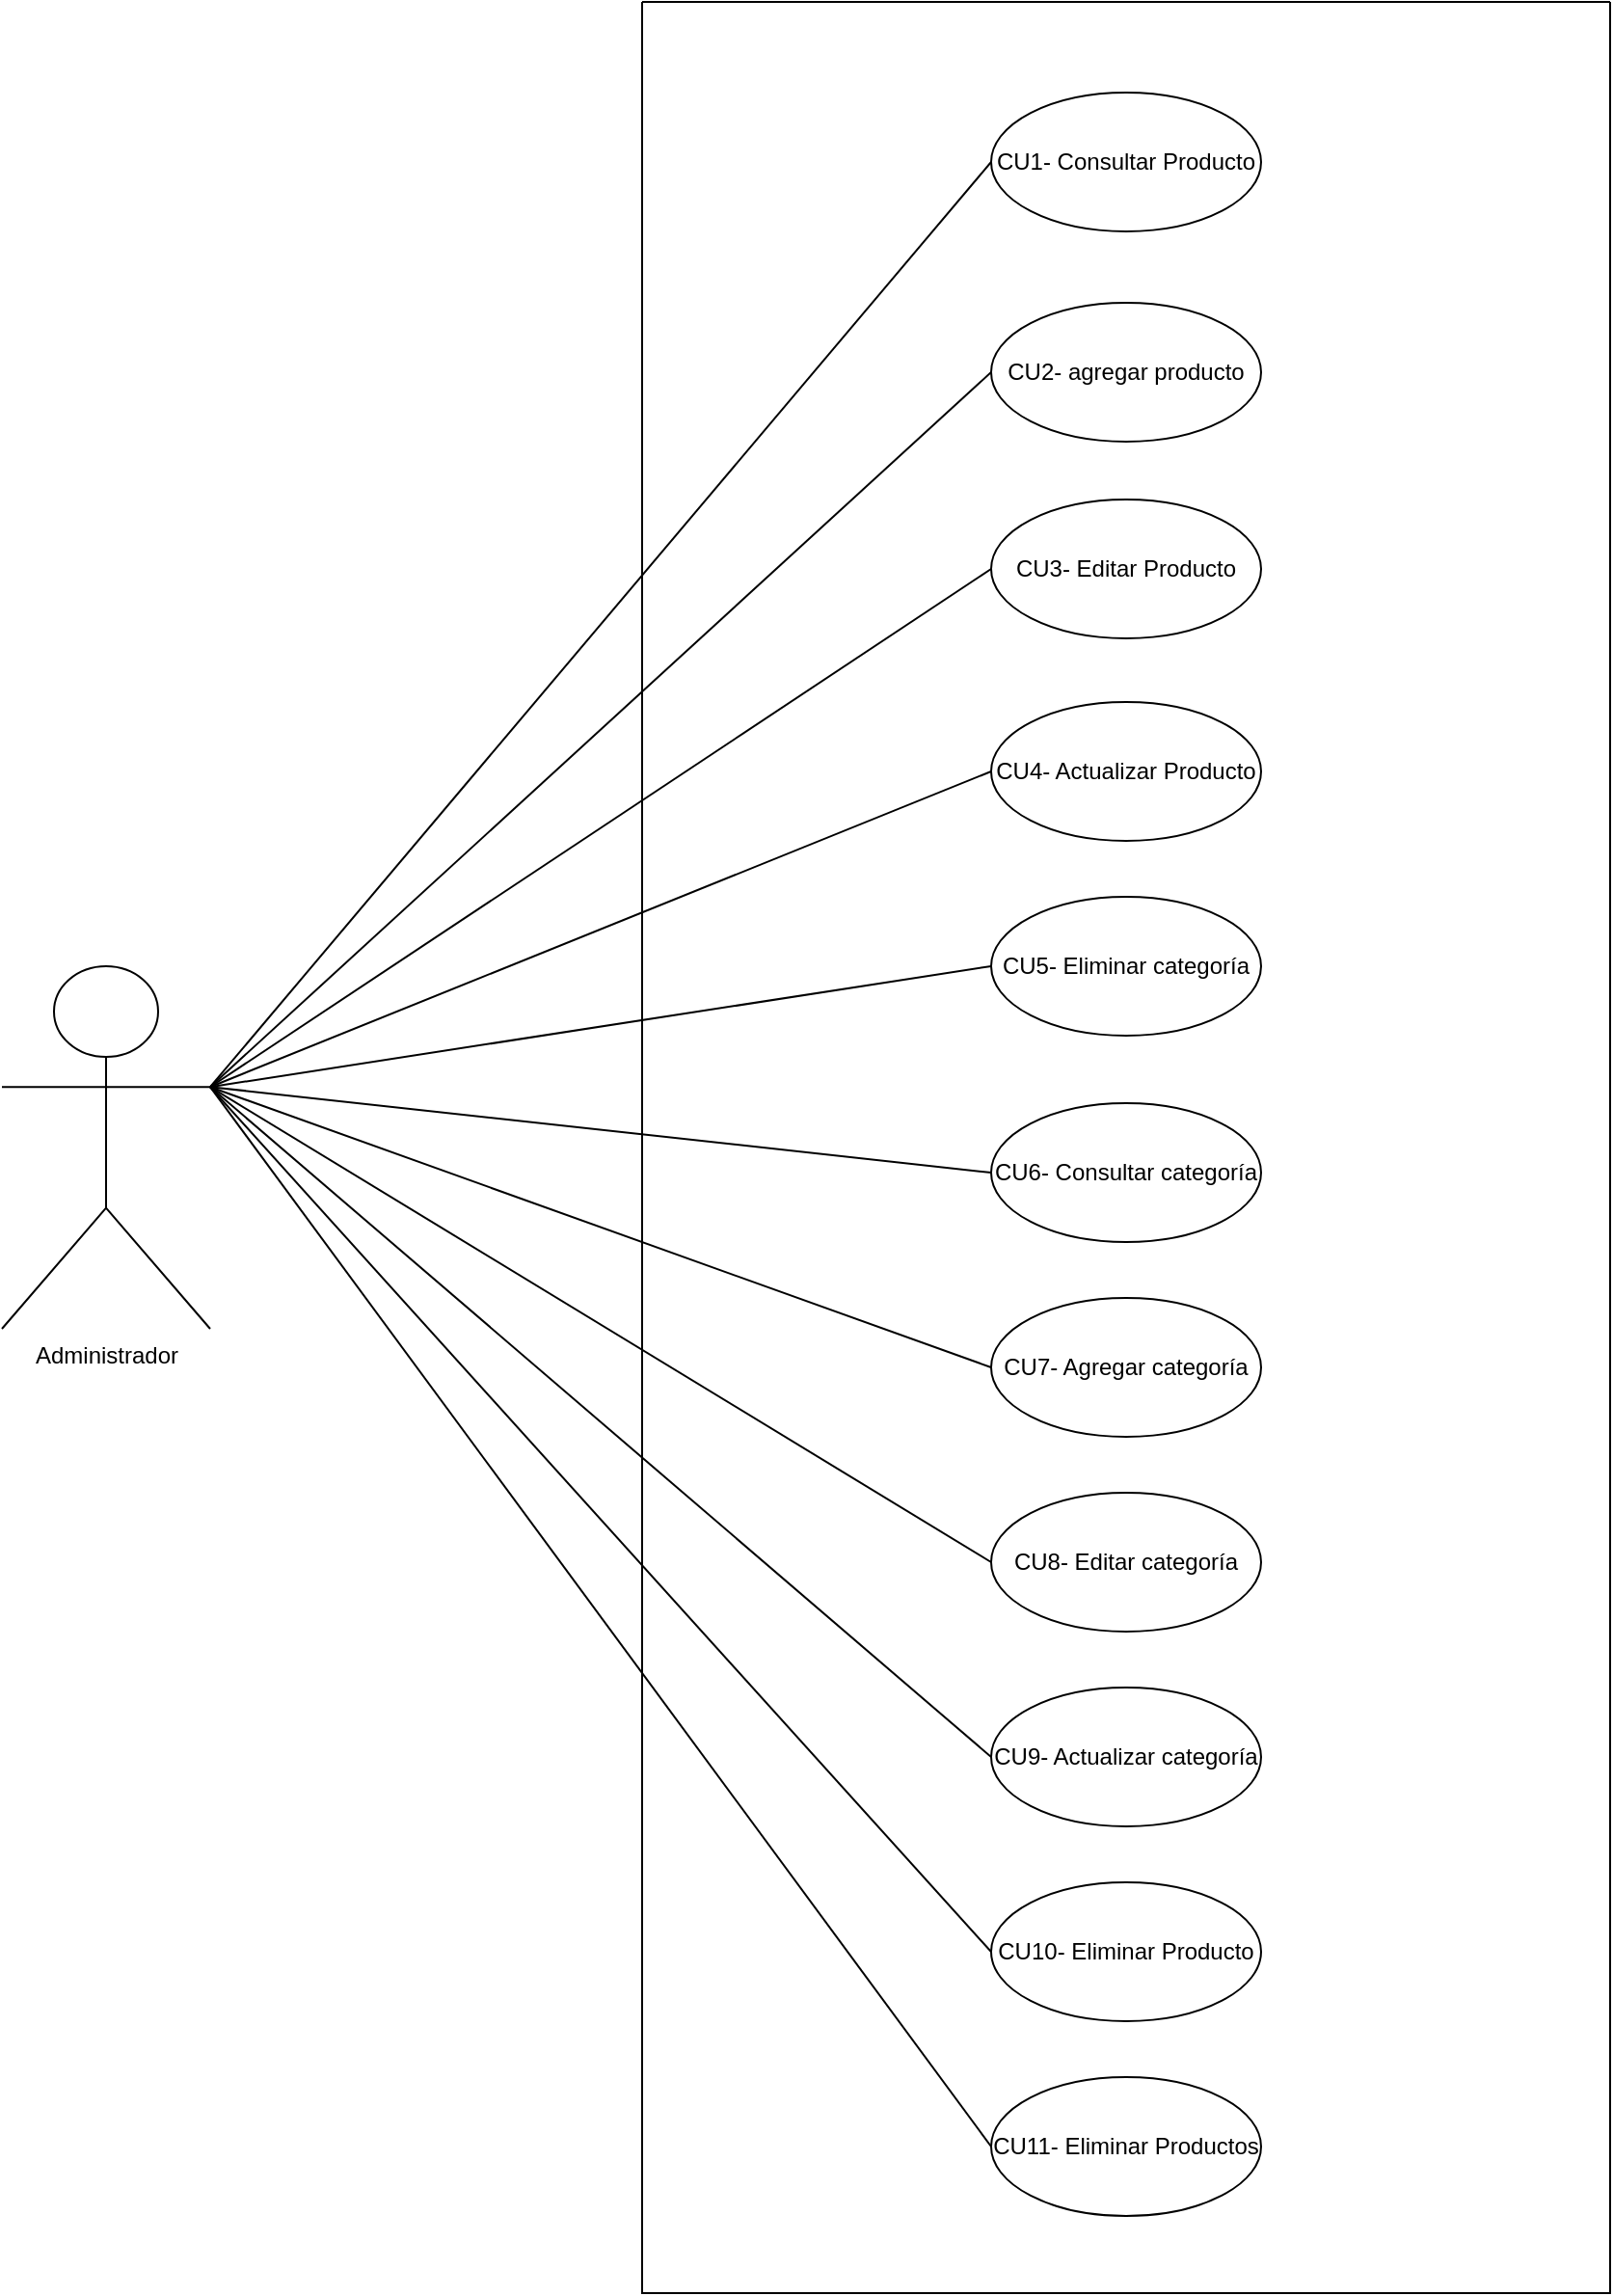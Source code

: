 <mxfile version="26.0.11">
  <diagram name="Page-1" id="4RlkfcnR_PqCe1OXfHh5">
    <mxGraphModel dx="4513" dy="2453" grid="0" gridSize="10" guides="1" tooltips="1" connect="1" arrows="1" fold="1" page="0" pageScale="1" pageWidth="850" pageHeight="1100" math="0" shadow="0">
      <root>
        <mxCell id="0" />
        <mxCell id="1" parent="0" />
        <mxCell id="pD33aW6TEO5DDyHH2hGa-1" value="Administrador&lt;div&gt;&lt;br&gt;&lt;/div&gt;" style="shape=umlActor;verticalLabelPosition=bottom;verticalAlign=top;html=1;outlineConnect=0;" vertex="1" parent="1">
          <mxGeometry x="-479" y="157" width="108" height="188" as="geometry" />
        </mxCell>
        <mxCell id="pD33aW6TEO5DDyHH2hGa-2" value="" style="swimlane;startSize=0;" vertex="1" parent="1">
          <mxGeometry x="-147" y="-343" width="502" height="1188" as="geometry" />
        </mxCell>
        <mxCell id="pD33aW6TEO5DDyHH2hGa-4" value="CU1- Consultar Producto" style="ellipse;whiteSpace=wrap;html=1;" vertex="1" parent="pD33aW6TEO5DDyHH2hGa-2">
          <mxGeometry x="181" y="47" width="140" height="72" as="geometry" />
        </mxCell>
        <mxCell id="pD33aW6TEO5DDyHH2hGa-7" value="CU2- agregar producto" style="ellipse;whiteSpace=wrap;html=1;" vertex="1" parent="pD33aW6TEO5DDyHH2hGa-2">
          <mxGeometry x="181" y="156" width="140" height="72" as="geometry" />
        </mxCell>
        <mxCell id="pD33aW6TEO5DDyHH2hGa-8" value="CU3- Editar Producto" style="ellipse;whiteSpace=wrap;html=1;" vertex="1" parent="pD33aW6TEO5DDyHH2hGa-2">
          <mxGeometry x="181" y="258" width="140" height="72" as="geometry" />
        </mxCell>
        <mxCell id="pD33aW6TEO5DDyHH2hGa-9" value="CU4- Actualizar Producto" style="ellipse;whiteSpace=wrap;html=1;" vertex="1" parent="pD33aW6TEO5DDyHH2hGa-2">
          <mxGeometry x="181" y="363" width="140" height="72" as="geometry" />
        </mxCell>
        <mxCell id="pD33aW6TEO5DDyHH2hGa-10" value="CU10- Eliminar Producto" style="ellipse;whiteSpace=wrap;html=1;" vertex="1" parent="pD33aW6TEO5DDyHH2hGa-2">
          <mxGeometry x="181" y="975" width="140" height="72" as="geometry" />
        </mxCell>
        <mxCell id="pD33aW6TEO5DDyHH2hGa-11" value="CU11- Eliminar Productos&lt;span style=&quot;color: rgba(0, 0, 0, 0); font-family: monospace; font-size: 0px; text-align: start; text-wrap-mode: nowrap;&quot;&gt;%3CmxGraphModel%3E%3Croot%3E%3CmxCell%20id%3D%220%22%2F%3E%3CmxCell%20id%3D%221%22%20parent%3D%220%22%2F%3E%3CmxCell%20id%3D%222%22%20value%3D%22CU4-%20Eliminar%20Producto%22%20style%3D%22ellipse%3BwhiteSpace%3Dwrap%3Bhtml%3D1%3B%22%20vertex%3D%221%22%20parent%3D%221%22%3E%3CmxGeometry%20x%3D%22-96%22%20y%3D%22446%22%20width%3D%22140%22%20height%3D%2272%22%20as%3D%22geometry%22%2F%3E%3C%2FmxCell%3E%3C%2Froot%3E%3C%2FmxGraphModel%3E&lt;/span&gt;" style="ellipse;whiteSpace=wrap;html=1;" vertex="1" parent="pD33aW6TEO5DDyHH2hGa-2">
          <mxGeometry x="181" y="1076" width="140" height="72" as="geometry" />
        </mxCell>
        <mxCell id="pD33aW6TEO5DDyHH2hGa-12" value="CU6- Consultar categoría&lt;span style=&quot;color: rgba(0, 0, 0, 0); font-family: monospace; font-size: 0px; text-align: start; text-wrap-mode: nowrap;&quot;&gt;%3CmxGraphModel%3E%3Croot%3E%3CmxCell%20id%3D%220%22%2F%3E%3CmxCell%20id%3D%221%22%20parent%3D%220%22%2F%3E%3CmxCell%20id%3D%222%22%20value%3D%22CU4-%20Eliminar%20Producto%22%20style%3D%22ellipse%3BwhiteSpace%3Dwrap%3Bhtml%3D1%3B%22%20vertex%3D%221%22%20parent%3D%221%22%3E%3CmxGeometry%20x%3D%22-96%22%20y%3D%22446%22%20width%3D%22140%22%20height%3D%2272%22%20as%3D%22geometry%22%2F%3E%3C%2FmxCell%3E%3C%2Froot%3E%3C%2FmxGraphModel&lt;/span&gt;" style="ellipse;whiteSpace=wrap;html=1;" vertex="1" parent="pD33aW6TEO5DDyHH2hGa-2">
          <mxGeometry x="181" y="571" width="140" height="72" as="geometry" />
        </mxCell>
        <mxCell id="pD33aW6TEO5DDyHH2hGa-13" value="CU7- Agregar categoría&lt;span style=&quot;color: rgba(0, 0, 0, 0); font-family: monospace; font-size: 0px; text-align: start; text-wrap-mode: nowrap;&quot;&gt;%3CmxGraphModel%3E%3Croot%3E%3CmxCell%20id%3D%220%22%2F%3E%3CmxCell%20id%3D%221%22%20parent%3D%220%22%2F%3E%3CmxCell%20id%3D%222%22%20value%3D%22CU4-%20Eliminar%20Producto%22%20style%3D%22ellipse%3BwhiteSpace%3Dwrap%3Bhtml%3D1%3B%22%20vertex%3D%221%22%20parent%3D%221%22%3E%3CmxGeometry%20x%3D%22-96%22%20y%3D%22446%22%20width%3D%22140%22%20height%3D%2272%22%20as%3D%22geometry%22%2F%3E%3C%2FmxCell%3E%3C%2Froot%3E%3C%2FmxGraphMode&lt;/span&gt;" style="ellipse;whiteSpace=wrap;html=1;" vertex="1" parent="pD33aW6TEO5DDyHH2hGa-2">
          <mxGeometry x="181" y="672" width="140" height="72" as="geometry" />
        </mxCell>
        <mxCell id="pD33aW6TEO5DDyHH2hGa-14" value="CU8- Editar categoría&lt;span style=&quot;color: rgba(0, 0, 0, 0); font-family: monospace; font-size: 0px; text-align: start; text-wrap-mode: nowrap;&quot;&gt;%3CmxGraphModel%3E%3Croot%3E%3CmxCell%20id%3D%220%22%2F%3E%3CmxCell%20id%3D%221%22%20parent%3D%220%22%2F%3E%3CmxCell%20id%3D%222%22%20value%3D%22CU4-%20Eliminar%20Producto%22%20style%3D%22ellipse%3BwhiteSpace%3Dwrap%3Bhtml%3D1%3B%22%20vertex%3D%221%22%20parent%3D%221%22%3E%3CmxGeometry%20x%3D%22-96%22%20y%3D%22446%22%20width%3D%22140%22%20height%3D%2272%22%20as%3D%22geometry%22%2F%3E%3C%2FmxCell%3E%3C%2Froot%3E%3C%2FmxGraphMode&lt;/span&gt;" style="ellipse;whiteSpace=wrap;html=1;" vertex="1" parent="pD33aW6TEO5DDyHH2hGa-2">
          <mxGeometry x="181" y="773" width="140" height="72" as="geometry" />
        </mxCell>
        <mxCell id="pD33aW6TEO5DDyHH2hGa-15" value="CU9- Actualizar categoría&lt;span style=&quot;color: rgba(0, 0, 0, 0); font-family: monospace; font-size: 0px; text-align: start; text-wrap-mode: nowrap;&quot;&gt;%3CmxGraphModel%3E%3Croot%3E%3CmxCell%20id%3D%220%22%2F%3E%3CmxCell%20id%3D%221%22%20parent%3D%220%22%2F%3E%3CmxCell%20id%3D%222%22%20value%3D%22CU4-%20Eliminar%20Producto%22%20style%3D%22ellipse%3BwhiteSpace%3Dwrap%3Bhtml%3D1%3B%22%20vertex%3D%221%22%20parent%3D%221%22%3E%3CmxGeometry%20x%3D%22-96%22%20y%3D%22446%22%20width%3D%22140%22%20height%3D%2272%22%20as%3D%22geometry%22%2F%3E%3C%2FmxCell%3E%3C%2Froot%3E%3C%2FmxGraphMode&lt;/span&gt;" style="ellipse;whiteSpace=wrap;html=1;" vertex="1" parent="pD33aW6TEO5DDyHH2hGa-2">
          <mxGeometry x="181" y="874" width="140" height="72" as="geometry" />
        </mxCell>
        <mxCell id="pD33aW6TEO5DDyHH2hGa-16" value="CU5- Eliminar categoría&lt;span style=&quot;color: rgba(0, 0, 0, 0); font-family: monospace; font-size: 0px; text-align: start; text-wrap-mode: nowrap;&quot;&gt;%3CmxGraphModel%3E%3Croot%3E%3CmxCell%20id%3D%220%22%2F%3E%3CmxCell%20id%3D%221%22%20parent%3D%220%22%2F%3E%3CmxCell%20id%3D%222%22%20value%3D%22CU4-%20Eliminar%20Producto%22%20style%3D%22ellipse%3BwhiteSpace%3Dwrap%3Bhtml%3D1%3B%22%20vertex%3D%221%22%20parent%3D%221%22%3E%3CmxGeometry%20x%3D%22-96%22%20y%3D%22446%22%20width%3D%22140%22%20height%3D%2272%22%20as%3D%22geometry%22%2F%3E%3C%2FmxCell%3E%3C%2Froot%3E%3C%2FmxGraphMode&lt;/span&gt;" style="ellipse;whiteSpace=wrap;html=1;" vertex="1" parent="pD33aW6TEO5DDyHH2hGa-2">
          <mxGeometry x="181" y="464" width="140" height="72" as="geometry" />
        </mxCell>
        <mxCell id="pD33aW6TEO5DDyHH2hGa-17" value="" style="endArrow=none;html=1;rounded=0;fontSize=12;startSize=8;endSize=8;curved=1;entryX=0;entryY=0.5;entryDx=0;entryDy=0;exitX=1;exitY=0.333;exitDx=0;exitDy=0;exitPerimeter=0;" edge="1" parent="1" source="pD33aW6TEO5DDyHH2hGa-1" target="pD33aW6TEO5DDyHH2hGa-4">
          <mxGeometry width="50" height="50" relative="1" as="geometry">
            <mxPoint x="-28" y="522" as="sourcePoint" />
            <mxPoint x="22" y="472" as="targetPoint" />
          </mxGeometry>
        </mxCell>
        <mxCell id="pD33aW6TEO5DDyHH2hGa-18" value="" style="endArrow=none;html=1;rounded=0;fontSize=12;startSize=8;endSize=8;curved=1;entryX=0;entryY=0.5;entryDx=0;entryDy=0;exitX=1;exitY=0.333;exitDx=0;exitDy=0;exitPerimeter=0;" edge="1" parent="1" source="pD33aW6TEO5DDyHH2hGa-1" target="pD33aW6TEO5DDyHH2hGa-7">
          <mxGeometry width="50" height="50" relative="1" as="geometry">
            <mxPoint x="-521" y="549" as="sourcePoint" />
            <mxPoint x="-471" y="499" as="targetPoint" />
          </mxGeometry>
        </mxCell>
        <mxCell id="pD33aW6TEO5DDyHH2hGa-19" value="" style="endArrow=none;html=1;rounded=0;fontSize=12;startSize=8;endSize=8;curved=1;entryX=0;entryY=0.5;entryDx=0;entryDy=0;exitX=1;exitY=0.333;exitDx=0;exitDy=0;exitPerimeter=0;" edge="1" parent="1" source="pD33aW6TEO5DDyHH2hGa-1" target="pD33aW6TEO5DDyHH2hGa-8">
          <mxGeometry width="50" height="50" relative="1" as="geometry">
            <mxPoint x="-521" y="592" as="sourcePoint" />
            <mxPoint x="-471" y="542" as="targetPoint" />
          </mxGeometry>
        </mxCell>
        <mxCell id="pD33aW6TEO5DDyHH2hGa-20" value="" style="endArrow=none;html=1;rounded=0;fontSize=12;startSize=8;endSize=8;curved=1;entryX=0;entryY=0.5;entryDx=0;entryDy=0;exitX=1;exitY=0.333;exitDx=0;exitDy=0;exitPerimeter=0;" edge="1" parent="1" source="pD33aW6TEO5DDyHH2hGa-1" target="pD33aW6TEO5DDyHH2hGa-9">
          <mxGeometry width="50" height="50" relative="1" as="geometry">
            <mxPoint x="-28" y="522" as="sourcePoint" />
            <mxPoint x="22" y="472" as="targetPoint" />
          </mxGeometry>
        </mxCell>
        <mxCell id="pD33aW6TEO5DDyHH2hGa-21" value="" style="endArrow=none;html=1;rounded=0;fontSize=12;startSize=8;endSize=8;curved=1;entryX=0;entryY=0.5;entryDx=0;entryDy=0;exitX=1;exitY=0.333;exitDx=0;exitDy=0;exitPerimeter=0;" edge="1" parent="1" source="pD33aW6TEO5DDyHH2hGa-1" target="pD33aW6TEO5DDyHH2hGa-16">
          <mxGeometry width="50" height="50" relative="1" as="geometry">
            <mxPoint x="-28" y="522" as="sourcePoint" />
            <mxPoint x="22" y="472" as="targetPoint" />
          </mxGeometry>
        </mxCell>
        <mxCell id="pD33aW6TEO5DDyHH2hGa-22" value="" style="endArrow=none;html=1;rounded=0;fontSize=12;startSize=8;endSize=8;curved=1;entryX=0;entryY=0.5;entryDx=0;entryDy=0;exitX=1;exitY=0.333;exitDx=0;exitDy=0;exitPerimeter=0;" edge="1" parent="1" source="pD33aW6TEO5DDyHH2hGa-1" target="pD33aW6TEO5DDyHH2hGa-12">
          <mxGeometry width="50" height="50" relative="1" as="geometry">
            <mxPoint x="-28" y="522" as="sourcePoint" />
            <mxPoint x="22" y="472" as="targetPoint" />
          </mxGeometry>
        </mxCell>
        <mxCell id="pD33aW6TEO5DDyHH2hGa-23" value="" style="endArrow=none;html=1;rounded=0;fontSize=12;startSize=8;endSize=8;curved=1;entryX=1;entryY=0.333;entryDx=0;entryDy=0;entryPerimeter=0;exitX=0;exitY=0.5;exitDx=0;exitDy=0;" edge="1" parent="1" source="pD33aW6TEO5DDyHH2hGa-13" target="pD33aW6TEO5DDyHH2hGa-1">
          <mxGeometry width="50" height="50" relative="1" as="geometry">
            <mxPoint x="-28" y="522" as="sourcePoint" />
            <mxPoint x="22" y="472" as="targetPoint" />
          </mxGeometry>
        </mxCell>
        <mxCell id="pD33aW6TEO5DDyHH2hGa-24" value="" style="endArrow=none;html=1;rounded=0;fontSize=12;startSize=8;endSize=8;curved=1;exitX=1;exitY=0.333;exitDx=0;exitDy=0;exitPerimeter=0;entryX=0;entryY=0.5;entryDx=0;entryDy=0;" edge="1" parent="1" source="pD33aW6TEO5DDyHH2hGa-1" target="pD33aW6TEO5DDyHH2hGa-14">
          <mxGeometry width="50" height="50" relative="1" as="geometry">
            <mxPoint x="-28" y="522" as="sourcePoint" />
            <mxPoint x="22" y="464" as="targetPoint" />
          </mxGeometry>
        </mxCell>
        <mxCell id="pD33aW6TEO5DDyHH2hGa-25" value="" style="endArrow=none;html=1;rounded=0;fontSize=12;startSize=8;endSize=8;curved=1;exitX=1;exitY=0.333;exitDx=0;exitDy=0;exitPerimeter=0;entryX=0;entryY=0.5;entryDx=0;entryDy=0;" edge="1" parent="1" source="pD33aW6TEO5DDyHH2hGa-1" target="pD33aW6TEO5DDyHH2hGa-15">
          <mxGeometry width="50" height="50" relative="1" as="geometry">
            <mxPoint x="-28" y="522" as="sourcePoint" />
            <mxPoint x="22" y="472" as="targetPoint" />
          </mxGeometry>
        </mxCell>
        <mxCell id="pD33aW6TEO5DDyHH2hGa-26" value="" style="endArrow=none;html=1;rounded=0;fontSize=12;startSize=8;endSize=8;curved=1;exitX=1;exitY=0.333;exitDx=0;exitDy=0;exitPerimeter=0;entryX=0;entryY=0.5;entryDx=0;entryDy=0;" edge="1" parent="1" source="pD33aW6TEO5DDyHH2hGa-1" target="pD33aW6TEO5DDyHH2hGa-10">
          <mxGeometry width="50" height="50" relative="1" as="geometry">
            <mxPoint x="-28" y="522" as="sourcePoint" />
            <mxPoint x="22" y="472" as="targetPoint" />
          </mxGeometry>
        </mxCell>
        <mxCell id="pD33aW6TEO5DDyHH2hGa-27" value="" style="endArrow=none;html=1;rounded=0;fontSize=12;startSize=8;endSize=8;curved=1;exitX=1;exitY=0.333;exitDx=0;exitDy=0;exitPerimeter=0;entryX=0;entryY=0.5;entryDx=0;entryDy=0;" edge="1" parent="1" source="pD33aW6TEO5DDyHH2hGa-1" target="pD33aW6TEO5DDyHH2hGa-11">
          <mxGeometry width="50" height="50" relative="1" as="geometry">
            <mxPoint x="-28" y="522" as="sourcePoint" />
            <mxPoint x="22" y="472" as="targetPoint" />
          </mxGeometry>
        </mxCell>
      </root>
    </mxGraphModel>
  </diagram>
</mxfile>
